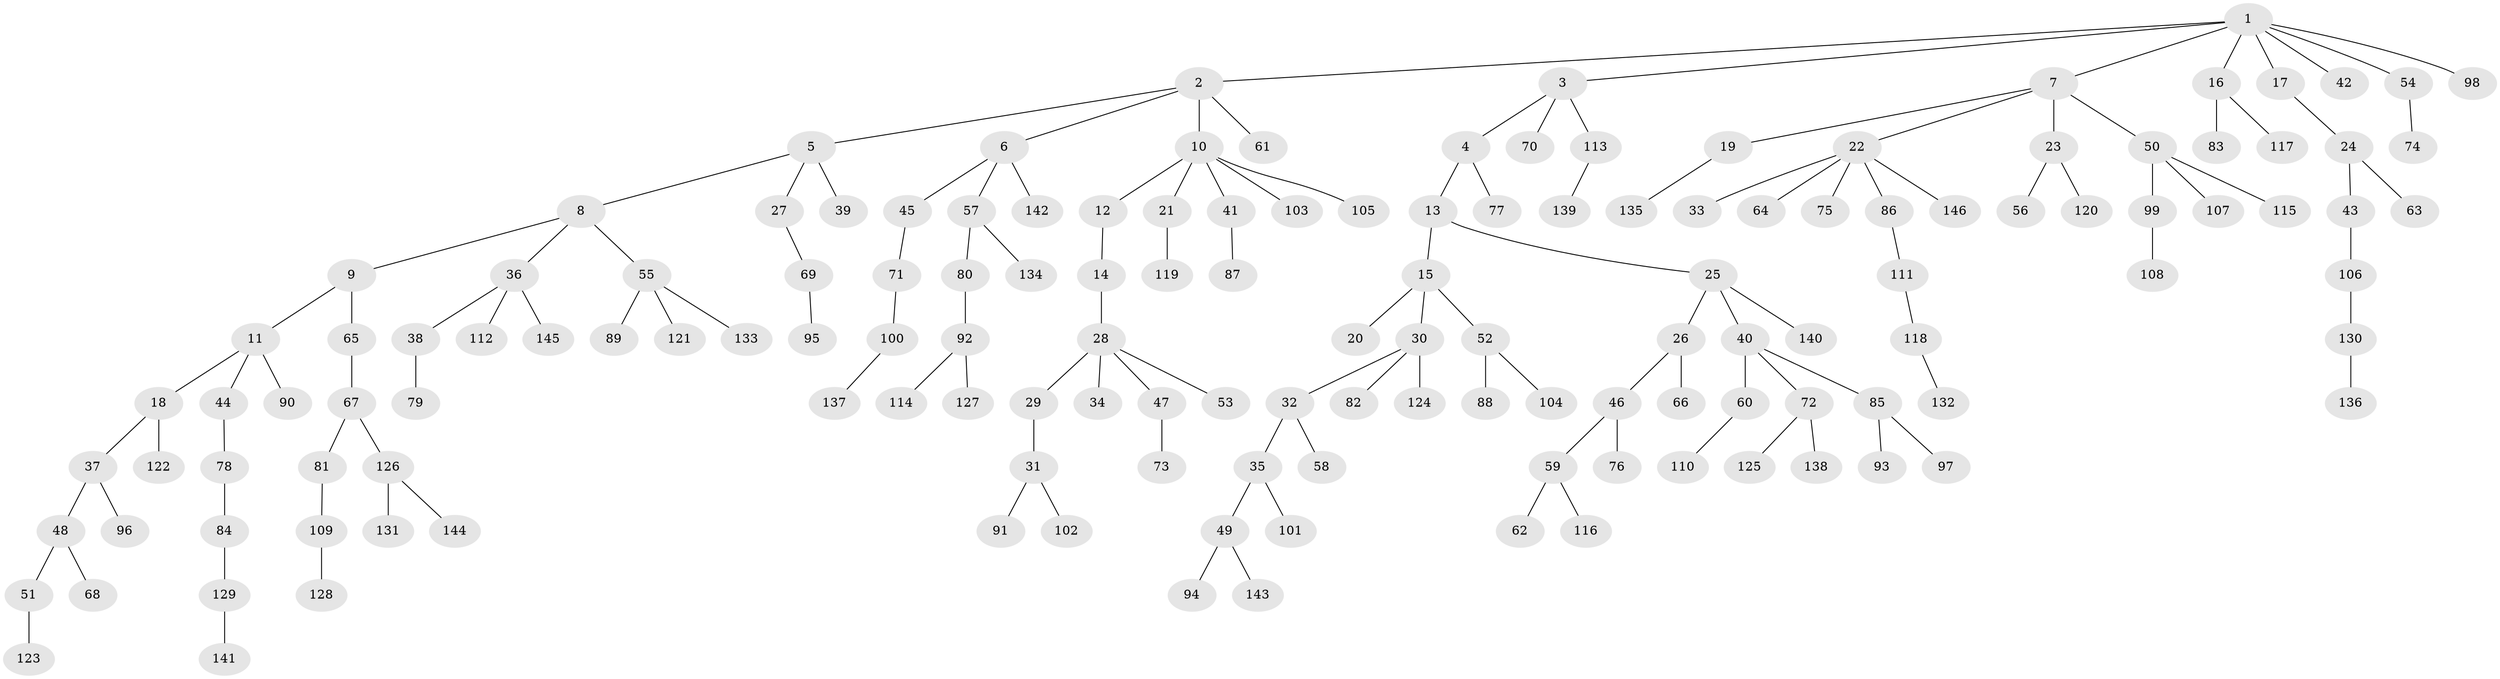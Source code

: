 // coarse degree distribution, {11: 0.0136986301369863, 5: 0.0273972602739726, 3: 0.0410958904109589, 4: 0.0821917808219178, 6: 0.0410958904109589, 2: 0.1917808219178082, 1: 0.6027397260273972}
// Generated by graph-tools (version 1.1) at 2025/19/03/04/25 18:19:14]
// undirected, 146 vertices, 145 edges
graph export_dot {
graph [start="1"]
  node [color=gray90,style=filled];
  1;
  2;
  3;
  4;
  5;
  6;
  7;
  8;
  9;
  10;
  11;
  12;
  13;
  14;
  15;
  16;
  17;
  18;
  19;
  20;
  21;
  22;
  23;
  24;
  25;
  26;
  27;
  28;
  29;
  30;
  31;
  32;
  33;
  34;
  35;
  36;
  37;
  38;
  39;
  40;
  41;
  42;
  43;
  44;
  45;
  46;
  47;
  48;
  49;
  50;
  51;
  52;
  53;
  54;
  55;
  56;
  57;
  58;
  59;
  60;
  61;
  62;
  63;
  64;
  65;
  66;
  67;
  68;
  69;
  70;
  71;
  72;
  73;
  74;
  75;
  76;
  77;
  78;
  79;
  80;
  81;
  82;
  83;
  84;
  85;
  86;
  87;
  88;
  89;
  90;
  91;
  92;
  93;
  94;
  95;
  96;
  97;
  98;
  99;
  100;
  101;
  102;
  103;
  104;
  105;
  106;
  107;
  108;
  109;
  110;
  111;
  112;
  113;
  114;
  115;
  116;
  117;
  118;
  119;
  120;
  121;
  122;
  123;
  124;
  125;
  126;
  127;
  128;
  129;
  130;
  131;
  132;
  133;
  134;
  135;
  136;
  137;
  138;
  139;
  140;
  141;
  142;
  143;
  144;
  145;
  146;
  1 -- 2;
  1 -- 3;
  1 -- 7;
  1 -- 16;
  1 -- 17;
  1 -- 42;
  1 -- 54;
  1 -- 98;
  2 -- 5;
  2 -- 6;
  2 -- 10;
  2 -- 61;
  3 -- 4;
  3 -- 70;
  3 -- 113;
  4 -- 13;
  4 -- 77;
  5 -- 8;
  5 -- 27;
  5 -- 39;
  6 -- 45;
  6 -- 57;
  6 -- 142;
  7 -- 19;
  7 -- 22;
  7 -- 23;
  7 -- 50;
  8 -- 9;
  8 -- 36;
  8 -- 55;
  9 -- 11;
  9 -- 65;
  10 -- 12;
  10 -- 21;
  10 -- 41;
  10 -- 103;
  10 -- 105;
  11 -- 18;
  11 -- 44;
  11 -- 90;
  12 -- 14;
  13 -- 15;
  13 -- 25;
  14 -- 28;
  15 -- 20;
  15 -- 30;
  15 -- 52;
  16 -- 83;
  16 -- 117;
  17 -- 24;
  18 -- 37;
  18 -- 122;
  19 -- 135;
  21 -- 119;
  22 -- 33;
  22 -- 64;
  22 -- 75;
  22 -- 86;
  22 -- 146;
  23 -- 56;
  23 -- 120;
  24 -- 43;
  24 -- 63;
  25 -- 26;
  25 -- 40;
  25 -- 140;
  26 -- 46;
  26 -- 66;
  27 -- 69;
  28 -- 29;
  28 -- 34;
  28 -- 47;
  28 -- 53;
  29 -- 31;
  30 -- 32;
  30 -- 82;
  30 -- 124;
  31 -- 91;
  31 -- 102;
  32 -- 35;
  32 -- 58;
  35 -- 49;
  35 -- 101;
  36 -- 38;
  36 -- 112;
  36 -- 145;
  37 -- 48;
  37 -- 96;
  38 -- 79;
  40 -- 60;
  40 -- 72;
  40 -- 85;
  41 -- 87;
  43 -- 106;
  44 -- 78;
  45 -- 71;
  46 -- 59;
  46 -- 76;
  47 -- 73;
  48 -- 51;
  48 -- 68;
  49 -- 94;
  49 -- 143;
  50 -- 99;
  50 -- 107;
  50 -- 115;
  51 -- 123;
  52 -- 88;
  52 -- 104;
  54 -- 74;
  55 -- 89;
  55 -- 121;
  55 -- 133;
  57 -- 80;
  57 -- 134;
  59 -- 62;
  59 -- 116;
  60 -- 110;
  65 -- 67;
  67 -- 81;
  67 -- 126;
  69 -- 95;
  71 -- 100;
  72 -- 125;
  72 -- 138;
  78 -- 84;
  80 -- 92;
  81 -- 109;
  84 -- 129;
  85 -- 93;
  85 -- 97;
  86 -- 111;
  92 -- 114;
  92 -- 127;
  99 -- 108;
  100 -- 137;
  106 -- 130;
  109 -- 128;
  111 -- 118;
  113 -- 139;
  118 -- 132;
  126 -- 131;
  126 -- 144;
  129 -- 141;
  130 -- 136;
}
